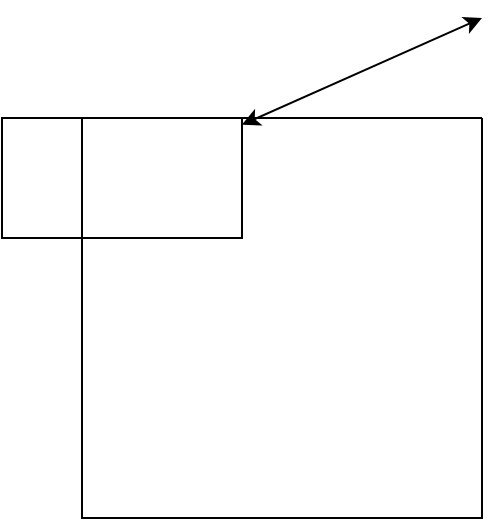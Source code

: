 <mxfile version="14.8.6" type="github">
  <diagram id="dXVxCOsS_d3ZbD_B2A-1" name="Page-1">
    <mxGraphModel dx="1422" dy="762" grid="1" gridSize="10" guides="1" tooltips="1" connect="1" arrows="1" fold="1" page="1" pageScale="1" pageWidth="850" pageHeight="1100" math="0" shadow="0">
      <root>
        <mxCell id="0" />
        <mxCell id="1" parent="0" />
        <mxCell id="LaEeDAOQaasNKrljA2Wo-1" value="" style="rounded=0;whiteSpace=wrap;html=1;" vertex="1" parent="1">
          <mxGeometry x="280" y="290" width="120" height="60" as="geometry" />
        </mxCell>
        <mxCell id="LaEeDAOQaasNKrljA2Wo-2" value="" style="endArrow=classic;startArrow=classic;html=1;" edge="1" parent="1" source="LaEeDAOQaasNKrljA2Wo-1">
          <mxGeometry width="50" height="50" relative="1" as="geometry">
            <mxPoint x="370" y="380" as="sourcePoint" />
            <mxPoint x="520" y="240" as="targetPoint" />
          </mxGeometry>
        </mxCell>
        <mxCell id="LaEeDAOQaasNKrljA2Wo-3" value="" style="swimlane;startSize=0;" vertex="1" parent="1">
          <mxGeometry x="320" y="290" width="200" height="200" as="geometry" />
        </mxCell>
      </root>
    </mxGraphModel>
  </diagram>
</mxfile>
